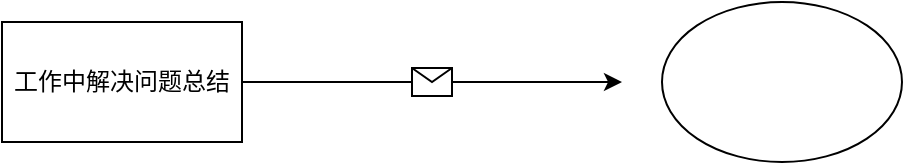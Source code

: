 <mxfile version="20.8.16" type="github"><diagram name="第 1 页" id="DQ4vnqbaAruQO6hosDas"><mxGraphModel dx="1026" dy="623" grid="1" gridSize="10" guides="1" tooltips="1" connect="1" arrows="1" fold="1" page="1" pageScale="1" pageWidth="827" pageHeight="1169" math="0" shadow="0"><root><mxCell id="0"/><mxCell id="1" parent="0"/><mxCell id="CHAmgj8XD7G-4vBLw-fB-1" value="" style="ellipse;whiteSpace=wrap;html=1;" parent="1" vertex="1"><mxGeometry x="530" y="290" width="120" height="80" as="geometry"/></mxCell><mxCell id="bGegoPfqhi79Xag3igd6-1" value="工作中解决问题总结" style="rounded=0;whiteSpace=wrap;html=1;" parent="1" vertex="1"><mxGeometry x="200" y="300" width="120" height="60" as="geometry"/></mxCell><mxCell id="bGegoPfqhi79Xag3igd6-3" value="" style="endArrow=classic;html=1;rounded=0;" parent="1" edge="1"><mxGeometry relative="1" as="geometry"><mxPoint x="320" y="330" as="sourcePoint"/><mxPoint x="510" y="330" as="targetPoint"/><Array as="points"><mxPoint x="510" y="330"/></Array></mxGeometry></mxCell><mxCell id="bGegoPfqhi79Xag3igd6-4" value="" style="shape=message;html=1;outlineConnect=0;" parent="bGegoPfqhi79Xag3igd6-3" vertex="1"><mxGeometry width="20" height="14" relative="1" as="geometry"><mxPoint x="-10" y="-7" as="offset"/></mxGeometry></mxCell></root></mxGraphModel></diagram></mxfile>